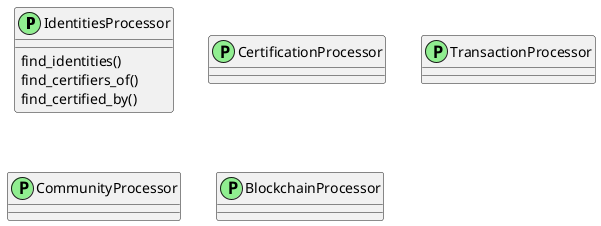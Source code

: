 @startuml


class IdentitiesProcessor  << (P,lightgreen) >> {
    find_identities()
    find_certifiers_of()
    find_certified_by()
}

class CertificationProcessor  << (P,lightgreen) >> {
}
class TransactionProcessor  << (P,lightgreen) >> {
}
class CommunityProcessor  << (P,lightgreen) >> {
}
class BlockchainProcessor  << (P,lightgreen) >> {
}

@enduml